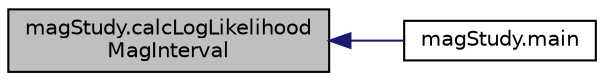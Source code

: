 digraph "magStudy.calcLogLikelihoodMagInterval"
{
  edge [fontname="Helvetica",fontsize="10",labelfontname="Helvetica",labelfontsize="10"];
  node [fontname="Helvetica",fontsize="10",shape=record];
  rankdir="LR";
  Node1 [label="magStudy.calcLogLikelihood\lMagInterval",height=0.2,width=0.4,color="black", fillcolor="grey75", style="filled", fontcolor="black"];
  Node1 -> Node2 [dir="back",color="midnightblue",fontsize="10",style="solid",fontname="Helvetica"];
  Node2 [label="magStudy.main",height=0.2,width=0.4,color="black", fillcolor="white", style="filled",URL="$namespacemag_study.html#aedd1b63a589d0d25496c8cd0589fc46d"];
}
